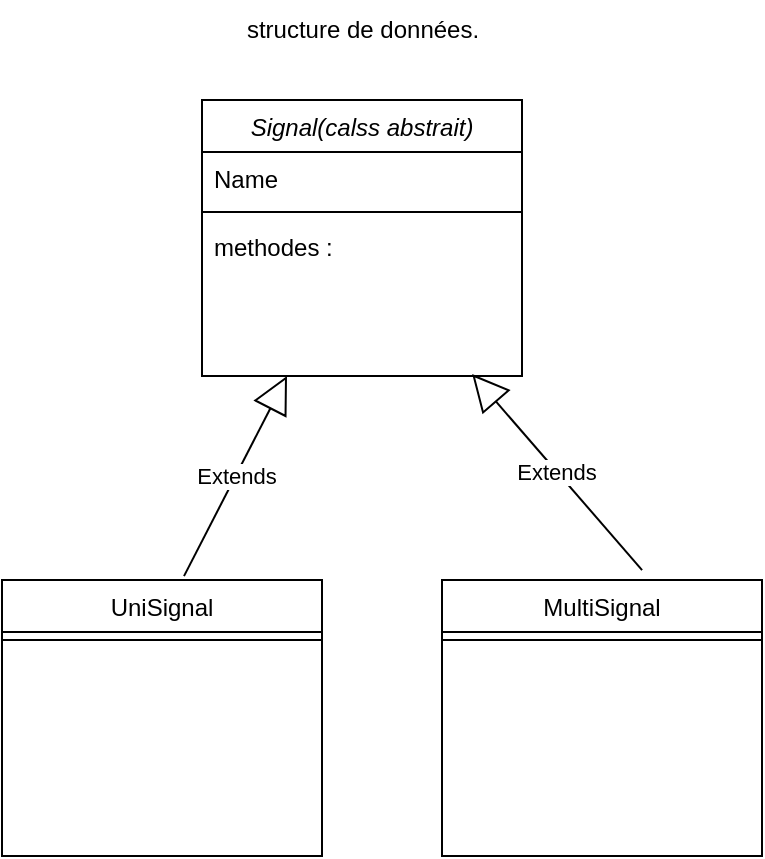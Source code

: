 <mxfile version="20.8.16" type="device"><diagram id="C5RBs43oDa-KdzZeNtuy" name="Page-1"><mxGraphModel dx="2901" dy="1224" grid="1" gridSize="10" guides="1" tooltips="1" connect="1" arrows="1" fold="1" page="1" pageScale="1" pageWidth="827" pageHeight="1169" math="0" shadow="0"><root><mxCell id="WIyWlLk6GJQsqaUBKTNV-0"/><mxCell id="WIyWlLk6GJQsqaUBKTNV-1" parent="WIyWlLk6GJQsqaUBKTNV-0"/><mxCell id="m4xtPpuOwvV8Hxd434xw-0" value="Signal(calss abstrait)" style="swimlane;fontStyle=2;align=center;verticalAlign=top;childLayout=stackLayout;horizontal=1;startSize=26;horizontalStack=0;resizeParent=1;resizeLast=0;collapsible=1;marginBottom=0;rounded=0;shadow=0;strokeWidth=1;" parent="WIyWlLk6GJQsqaUBKTNV-1" vertex="1"><mxGeometry x="-640" y="440" width="160" height="138" as="geometry"><mxRectangle x="230" y="140" width="160" height="26" as="alternateBounds"/></mxGeometry></mxCell><mxCell id="m4xtPpuOwvV8Hxd434xw-1" value="Name" style="text;align=left;verticalAlign=top;spacingLeft=4;spacingRight=4;overflow=hidden;rotatable=0;points=[[0,0.5],[1,0.5]];portConstraint=eastwest;" parent="m4xtPpuOwvV8Hxd434xw-0" vertex="1"><mxGeometry y="26" width="160" height="26" as="geometry"/></mxCell><mxCell id="m4xtPpuOwvV8Hxd434xw-4" value="" style="line;html=1;strokeWidth=1;align=left;verticalAlign=middle;spacingTop=-1;spacingLeft=3;spacingRight=3;rotatable=0;labelPosition=right;points=[];portConstraint=eastwest;" parent="m4xtPpuOwvV8Hxd434xw-0" vertex="1"><mxGeometry y="52" width="160" height="8" as="geometry"/></mxCell><mxCell id="m4xtPpuOwvV8Hxd434xw-5" value="methodes : &#10;" style="text;align=left;verticalAlign=top;spacingLeft=4;spacingRight=4;overflow=hidden;rotatable=0;points=[[0,0.5],[1,0.5]];portConstraint=eastwest;" parent="m4xtPpuOwvV8Hxd434xw-0" vertex="1"><mxGeometry y="60" width="160" height="26" as="geometry"/></mxCell><mxCell id="m4xtPpuOwvV8Hxd434xw-9" value="UniSignal" style="swimlane;fontStyle=0;align=center;verticalAlign=top;childLayout=stackLayout;horizontal=1;startSize=26;horizontalStack=0;resizeParent=1;resizeLast=0;collapsible=1;marginBottom=0;rounded=0;shadow=0;strokeWidth=1;" parent="WIyWlLk6GJQsqaUBKTNV-1" vertex="1"><mxGeometry x="-740" y="680" width="160" height="138" as="geometry"><mxRectangle x="130" y="380" width="160" height="26" as="alternateBounds"/></mxGeometry></mxCell><mxCell id="m4xtPpuOwvV8Hxd434xw-12" value="" style="line;html=1;strokeWidth=1;align=left;verticalAlign=middle;spacingTop=-1;spacingLeft=3;spacingRight=3;rotatable=0;labelPosition=right;points=[];portConstraint=eastwest;" parent="m4xtPpuOwvV8Hxd434xw-9" vertex="1"><mxGeometry y="26" width="160" height="8" as="geometry"/></mxCell><mxCell id="m4xtPpuOwvV8Hxd434xw-15" value="MultiSignal" style="swimlane;fontStyle=0;align=center;verticalAlign=top;childLayout=stackLayout;horizontal=1;startSize=26;horizontalStack=0;resizeParent=1;resizeLast=0;collapsible=1;marginBottom=0;rounded=0;shadow=0;strokeWidth=1;" parent="WIyWlLk6GJQsqaUBKTNV-1" vertex="1"><mxGeometry x="-520" y="680" width="160" height="138" as="geometry"><mxRectangle x="130" y="380" width="160" height="26" as="alternateBounds"/></mxGeometry></mxCell><mxCell id="m4xtPpuOwvV8Hxd434xw-16" value="" style="line;html=1;strokeWidth=1;align=left;verticalAlign=middle;spacingTop=-1;spacingLeft=3;spacingRight=3;rotatable=0;labelPosition=right;points=[];portConstraint=eastwest;" parent="m4xtPpuOwvV8Hxd434xw-15" vertex="1"><mxGeometry y="26" width="160" height="8" as="geometry"/></mxCell><mxCell id="m4xtPpuOwvV8Hxd434xw-17" value="structure de données." style="text;html=1;align=center;verticalAlign=middle;resizable=0;points=[];autosize=1;strokeColor=none;fillColor=none;" parent="WIyWlLk6GJQsqaUBKTNV-1" vertex="1"><mxGeometry x="-630" y="390" width="140" height="30" as="geometry"/></mxCell><mxCell id="gdrrDpZgWVu8b01_nO7M-3" value="Extends" style="endArrow=block;endSize=16;endFill=0;html=1;rounded=0;exitX=0.8;exitY=-0.014;exitDx=0;exitDy=0;exitPerimeter=0;" edge="1" parent="WIyWlLk6GJQsqaUBKTNV-1"><mxGeometry width="160" relative="1" as="geometry"><mxPoint x="-649" y="678.068" as="sourcePoint"/><mxPoint x="-597.5" y="578" as="targetPoint"/></mxGeometry></mxCell><mxCell id="gdrrDpZgWVu8b01_nO7M-4" value="Extends" style="endArrow=block;endSize=16;endFill=0;html=1;rounded=0;exitX=0.294;exitY=-0.036;exitDx=0;exitDy=0;exitPerimeter=0;entryX=0.538;entryY=0.962;entryDx=0;entryDy=0;entryPerimeter=0;" edge="1" parent="WIyWlLk6GJQsqaUBKTNV-1"><mxGeometry width="160" relative="1" as="geometry"><mxPoint x="-419.96" y="675.032" as="sourcePoint"/><mxPoint x="-504.92" y="577.012" as="targetPoint"/></mxGeometry></mxCell></root></mxGraphModel></diagram></mxfile>